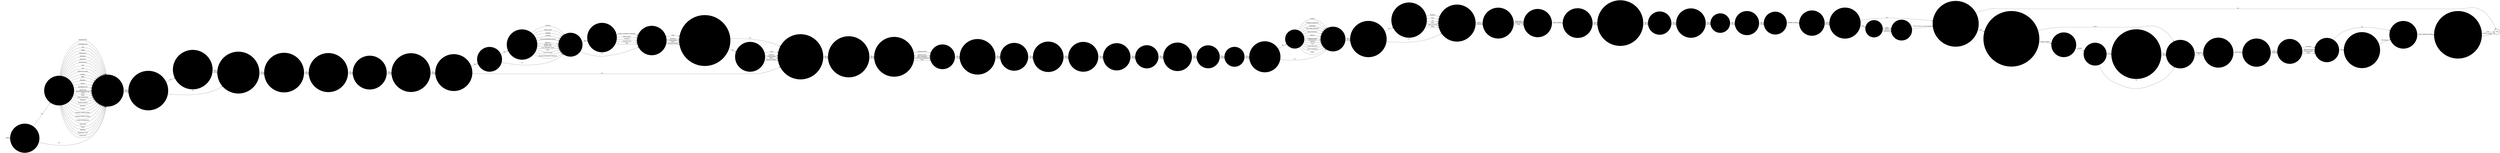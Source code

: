 digraph OLD_ROOF_CLIMB {  rankdir=LR;
  node [shape = circle];
  START_NODE [label="", shape=none];
  START_NODE -> 44417 [label = "start"];
  END_NODE [label="END", shape="doublecircle"];
  44145 [label = "Was this a full or partial shut down?", style="filled", color="#DDD"];
  44145 -> 44806 [label = "Full", style="filled", color="#DDD"];
  44145 -> 44806 [label = "Partial", style="filled", color="#DDD"];
  44150 [label = "Estimated cost of damage", style="filled", color="#DDD"];
  44150 -> 45127 [label = "Enter amount in pound sterling", style="filled", color="#DDD"];
  44151 [label = "Were any injuries received during this incident?", style="filled", color="#DDD"];
  44151 -> 44518 [label = "Yes", style="filled", color="#DDD"];
  44151 -> 44842 [label = "No", style="filled", color="#DDD"];
  44175 [label = "Who was detained in outside hospital?", style="filled", color="#DDD"];
  44175 -> 44842 [label = "Staff", style="filled", color="#DDD"];
  44175 -> 44842 [label = "Prisoners", style="filled", color="#DDD"];
  44175 -> 44842 [label = "Civilian grades", style="filled", color="#DDD"];
  44175 -> 44842 [label = "Police", style="filled", color="#DDD"];
  44175 -> 44842 [label = "External civilians", style="filled", color="#DDD"];
  44177 [label = "When was the system re-activated?", style="filled", color="#DDD"];
  44177 -> 44328 [label = "Enter comment and date", style="filled", color="#DDD"];
  44183 [label = "Duration of incident in hours", style="filled", color="#DDD"];
  44183 -> 44639 [label = "Number of hours", style="filled", color="#DDD"];
  44196 [label = "Was there an apparent reason for the incident?", style="filled", color="#DDD"];
  44196 -> 44337 [label = "Yes", style="filled", color="#DDD"];
  44196 -> 45128 [label = "No", style="filled", color="#DDD"];
  44273 [label = "Are any staff on sick leave as a result of this incident?", style="filled", color="#DDD"];
  44273 -> 44487 [label = "Yes", style="filled", color="#DDD"];
  44273 -> 44487 [label = "No", style="filled", color="#DDD"];
  44289 [label = "Was the keyword requested?", style="filled", color="#DDD"];
  44289 -> 44767 [label = "Yes", style="filled", color="#DDD"];
  44289 -> 45163 [label = "No", style="filled", color="#DDD"];
  44328 [label = "Was the system re-activated locally or by the service supplier?", style="filled", color="#DDD"];
  44328 -> END_NODE [label = "Local", style="filled", color="#DDD"];
  44328 -> END_NODE [label = "Service supplier", style="filled", color="#DDD"];
  44334 [label = "Was damage caused to prison property?", style="filled", color="#DDD"];
  44334 -> 45098 [label = "Yes", style="filled", color="#DDD"];
  44334 -> 45127 [label = "No", style="filled", color="#DDD"];
  44337 [label = "Describe the apparent reason for the incident", style="filled", color="#DDD"];
  44337 -> 45128 [label = "Facilities", style="filled", color="#DDD"];
  44337 -> 45128 [label = "Food", style="filled", color="#DDD"];
  44337 -> 45128 [label = "Pay", style="filled", color="#DDD"];
  44337 -> 45128 [label = "Visits", style="filled", color="#DDD"];
  44337 -> 45128 [label = "Time out of cell", style="filled", color="#DDD"];
  44337 -> 45128 [label = "Other", style="filled", color="#DDD"];
  44359 [label = "Is there any media interest in this incident?", style="filled", color="#DDD"];
  44359 -> 44375 [label = "Yes", style="filled", color="#DDD"];
  44359 -> 44375 [label = "No", style="filled", color="#DDD"];
  44374 [label = "Was the ambulance service present?", style="filled", color="#DDD"];
  44374 -> 44536 [label = "Yes", style="filled", color="#DDD"];
  44374 -> 44536 [label = "No", style="filled", color="#DDD"];
  44375 [label = "Has the prison service press office been informed?", style="filled", color="#DDD"];
  44375 -> 44151 [label = "Yes", style="filled", color="#DDD"];
  44375 -> 44151 [label = "No", style="filled", color="#DDD"];
  44394 [label = "Which minor injuries were sustained?", style="filled", color="#DDD"];
  44394 -> 44462 [label = "Grazes, scratches or abrasions", style="filled", color="#DDD"];
  44394 -> 44462 [label = "Minor bruises", style="filled", color="#DDD"];
  44394 -> 44462 [label = "Swellings", style="filled", color="#DDD"];
  44394 -> 44462 [label = "Superficial cuts", style="filled", color="#DDD"];
  44394 -> 44462 [label = "Other", style="filled", color="#DDD"];
  44417 [label = "Is the location of the incident known?", style="filled", color="#DDD"];
  44417 -> 44927 [label = "Yes", style="filled", color="#DDD"];
  44417 -> 44596 [label = "No", style="filled", color="#DDD"];
  44422 [label = "Is the incident the subject of a police investigation?", style="filled", color="#DDD"];
  44422 -> 44853 [label = "Yes", style="filled", color="#DDD"];
  44422 -> 44804 [label = "No", style="filled", color="#DDD"];
  44462 [label = "Enter description of person(s) injured", style="filled", color="#DDD"];
  44462 -> 44533 [label = "Staff", style="filled", color="#DDD"];
  44462 -> 44533 [label = "Prisoners", style="filled", color="#DDD"];
  44462 -> 44533 [label = "Civilian grades", style="filled", color="#DDD"];
  44462 -> 44533 [label = "Police", style="filled", color="#DDD"];
  44462 -> 44533 [label = "External civilians", style="filled", color="#DDD"];
  44465 [label = "Is any member of staff facing disciplinary charges?", style="filled", color="#DDD"];
  44465 -> 44359 [label = "Yes", style="filled", color="#DDD"];
  44465 -> 44359 [label = "No", style="filled", color="#DDD"];
  44469 [label = "Were works services staff present?", style="filled", color="#DDD"];
  44469 -> 44625 [label = "Yes", style="filled", color="#DDD"];
  44469 -> 44625 [label = "No", style="filled", color="#DDD"];
  44475 [label = "Were extendable batons used?", style="filled", color="#DDD"];
  44475 -> 44183 [label = "Yes", style="filled", color="#DDD"];
  44475 -> 44183 [label = "No", style="filled", color="#DDD"];
  44487 [label = "Describe method of gaining access to area at height", style="filled", color="#DDD"];
  44487 -> 44986 [label = "External access", style="filled", color="#DDD"];
  44487 -> 44986 [label = "Internal access", style="filled", color="#DDD"];
  44487 -> 44986 [label = "Works equipment", style="filled", color="#DDD"];
  44487 -> 44986 [label = "Contractors equipment", style="filled", color="#DDD"];
  44487 -> 44986 [label = "Other", style="filled", color="#DDD"];
  44518 [label = "Was a serious injury sustained?", style="filled", color="#DDD"];
  44518 -> 45155 [label = "Yes", style="filled", color="#DDD"];
  44518 -> 45175 [label = "No", style="filled", color="#DDD"];
  44533 [label = "Did injuries result in detention in outside hospital as an in-patient?", style="filled", color="#DDD"];
  44533 -> 44175 [label = "Yes", style="filled", color="#DDD"];
  44533 -> 44842 [label = "No", style="filled", color="#DDD"];
  44536 [label = "Was the fire service present?", style="filled", color="#DDD"];
  44536 -> 44797 [label = "Yes", style="filled", color="#DDD"];
  44536 -> 44797 [label = "No", style="filled", color="#DDD"];
  44553 [label = "Is the incident subject to a governor's adjudication?", style="filled", color="#DDD"];
  44553 -> 44465 [label = "Yes", style="filled", color="#DDD"];
  44553 -> 44465 [label = "No", style="filled", color="#DDD"];
  44580 [label = "Were health care centre staff present?", style="filled", color="#DDD"];
  44580 -> 44469 [label = "Yes", style="filled", color="#DDD"];
  44580 -> 44469 [label = "No", style="filled", color="#DDD"];
  44596 [label = "Were the police informed of the incident?", style="filled", color="#DDD"];
  44596 -> 44422 [label = "Yes", style="filled", color="#DDD"];
  44596 -> 44422 [label = "No", style="filled", color="#DDD"];
  44610 [label = "Were water hoses used?", style="filled", color="#DDD"];
  44610 -> 44475 [label = "Yes", style="filled", color="#DDD"];
  44610 -> 44475 [label = "No", style="filled", color="#DDD"];
  44625 [label = "Were IMB members present?", style="filled", color="#DDD"];
  44625 -> 44374 [label = "Yes", style="filled", color="#DDD"];
  44625 -> 44374 [label = "No", style="filled", color="#DDD"];
  44630 [label = "Have the ring leaders been entered on inmate involvement?", style="filled", color="#DDD"];
  44630 -> 44756 [label = "Yes", style="filled", color="#DDD"];
  44630 -> 44756 [label = "No", style="filled", color="#DDD"];
  44639 [label = "Was the incident in public view?", style="filled", color="#DDD"];
  44639 -> 44334 [label = "Yes", style="filled", color="#DDD"];
  44639 -> 44334 [label = "No", style="filled", color="#DDD"];
  44660 [label = "How many prisoners were involved?", style="filled", color="#DDD"];
  44660 -> 44889 [label = "Enter number", style="filled", color="#DDD"];
  44687 [label = "Describe weapons used", style="filled", color="#DDD"];
  44687 -> 44725 [label = "Firearm", style="filled", color="#DDD"];
  44687 -> 44725 [label = "Chemical incapacitant", style="filled", color="#DDD"];
  44687 -> 44725 [label = "Knife/blade", style="filled", color="#DDD"];
  44687 -> 44725 [label = "Other sharp instrument", style="filled", color="#DDD"];
  44687 -> 44725 [label = "Blunt instrument", style="filled", color="#DDD"];
  44687 -> 44725 [label = "Ligature", style="filled", color="#DDD"];
  44687 -> 44725 [label = "Dangerous liquid", style="filled", color="#DDD"];
  44687 -> 44725 [label = "Excreta/urine", style="filled", color="#DDD"];
  44687 -> 44725 [label = "Spitting", style="filled", color="#DDD"];
  44687 -> 44725 [label = "Food", style="filled", color="#DDD"];
  44687 -> 44725 [label = "Thrown furniture", style="filled", color="#DDD"];
  44687 -> 44725 [label = "Thrown equipment", style="filled", color="#DDD"];
  44687 -> 44725 [label = "Other", style="filled", color="#DDD"];
  44710 [label = "Was control and restraints employed?", style="filled", color="#DDD"];
  44710 -> 44610 [label = "Yes", style="filled", color="#DDD"];
  44710 -> 44610 [label = "No", style="filled", color="#DDD"];
  44714 [label = "Quote the Vantive case number", style="filled", color="#DDD"];
  44714 -> 44289 [label = "Number", style="filled", color="#DDD"];
  44725 [label = "Was any evacuation necessary?", style="filled", color="#DDD"];
  44725 -> 44196 [label = "Yes", style="filled", color="#DDD"];
  44725 -> 44196 [label = "No", style="filled", color="#DDD"];
  44756 [label = "Was operation Tornado used?", style="filled", color="#DDD"];
  44756 -> 44710 [label = "Yes", style="filled", color="#DDD"];
  44756 -> 44710 [label = "No", style="filled", color="#DDD"];
  44767 [label = "Has the service supplier been notified of a replacement keyword?", style="filled", color="#DDD"];
  44767 -> 45163 [label = "Yes", style="filled", color="#DDD"];
  44767 -> 45163 [label = "No", style="filled", color="#DDD"];
  44780 [label = "Describe how the incident was resolved", style="filled", color="#DDD"];
  44780 -> 44660 [label = "Negotiation", style="filled", color="#DDD"];
  44780 -> 44660 [label = "Intervention", style="filled", color="#DDD"];
  44780 -> 44660 [label = "Other", style="filled", color="#DDD"];
  44797 [label = "Were the police present?", style="filled", color="#DDD"];
  44797 -> 44873 [label = "Yes", style="filled", color="#DDD"];
  44797 -> 44873 [label = "No", style="filled", color="#DDD"];
  44804 [label = "Is the incident the subject of an internal investigation?", style="filled", color="#DDD"];
  44804 -> 44553 [label = "Yes", style="filled", color="#DDD"];
  44804 -> 44553 [label = "No", style="filled", color="#DDD"];
  44806 [label = "Who authorised the shut down?", style="filled", color="#DDD"];
  44806 -> 44825 [label = "Governor", style="filled", color="#DDD"];
  44806 -> 44825 [label = "Deputy governor", style="filled", color="#DDD"];
  44806 -> 44825 [label = "Duty governor", style="filled", color="#DDD"];
  44806 -> 44825 [label = "Other", style="filled", color="#DDD"];
  44815 [label = "Were trained negotiators deployed?", style="filled", color="#DDD"];
  44815 -> 44951 [label = "Yes", style="filled", color="#DDD"];
  44815 -> 44951 [label = "No", style="filled", color="#DDD"];
  44825 [label = "Was the system compromised?", style="filled", color="#DDD"];
  44825 -> 44847 [label = "Yes", style="filled", color="#DDD"];
  44825 -> 44177 [label = "No", style="filled", color="#DDD"];
  44842 [label = "Are there any staff now off duty as a result of this incident?", style="filled", color="#DDD"];
  44842 -> 44273 [label = "Yes", style="filled", color="#DDD"];
  44842 -> 44273 [label = "No", style="filled", color="#DDD"];
  44847 [label = "Describe what was compromised and by whom", style="filled", color="#DDD"];
  44847 -> 44177 [label = "Description", style="filled", color="#DDD"];
  44853 [label = "Has any prosecution taken place or is any pending?", style="filled", color="#DDD"];
  44853 -> 44804 [label = "Yes", style="filled", color="#DDD"];
  44853 -> 44804 [label = "No", style="filled", color="#DDD"];
  44873 [label = "Were weapons used by the perpetrator?", style="filled", color="#DDD"];
  44873 -> 44687 [label = "Yes", style="filled", color="#DDD"];
  44873 -> 44725 [label = "No", style="filled", color="#DDD"];
  44889 [label = "Have the ring leaders been identified?", style="filled", color="#DDD"];
  44889 -> 44630 [label = "Yes", style="filled", color="#DDD"];
  44889 -> 44630 [label = "No", style="filled", color="#DDD"];
  44892 [label = "Was the emergency response vehicle present?", style="filled", color="#DDD"];
  44892 -> 44815 [label = "Yes", style="filled", color="#DDD"];
  44892 -> 44815 [label = "No", style="filled", color="#DDD"];
  44927 [label = "What was the location of the incident?", style="filled", color="#DDD"];
  44927 -> 44596 [label = "Administration", style="filled", color="#DDD"];
  44927 -> 44596 [label = "Association area", style="filled", color="#DDD"];
  44927 -> 44596 [label = "Cell", style="filled", color="#DDD"];
  44927 -> 44596 [label = "Chapel", style="filled", color="#DDD"];
  44927 -> 44596 [label = "Dining room", style="filled", color="#DDD"];
  44927 -> 44596 [label = "Dormitory", style="filled", color="#DDD"];
  44927 -> 44596 [label = "Education", style="filled", color="#DDD"];
  44927 -> 44596 [label = "Exercise yard", style="filled", color="#DDD"];
  44927 -> 44596 [label = "Gate", style="filled", color="#DDD"];
  44927 -> 44596 [label = "Gym", style="filled", color="#DDD"];
  44927 -> 44596 [label = "Health care centre", style="filled", color="#DDD"];
  44927 -> 44596 [label = "Kitchen", style="filled", color="#DDD"];
  44927 -> 44596 [label = "Office", style="filled", color="#DDD"];
  44927 -> 44596 [label = "Reception", style="filled", color="#DDD"];
  44927 -> 44596 [label = "Recess", style="filled", color="#DDD"];
  44927 -> 44596 [label = "Segregation unit", style="filled", color="#DDD"];
  44927 -> 44596 [label = "Special unit", style="filled", color="#DDD"];
  44927 -> 44596 [label = "Showers/changing room", style="filled", color="#DDD"];
  44927 -> 44596 [label = "Visits", style="filled", color="#DDD"];
  44927 -> 44596 [label = "Wing", style="filled", color="#DDD"];
  44927 -> 44596 [label = "Works department", style="filled", color="#DDD"];
  44927 -> 44596 [label = "Workshop", style="filled", color="#DDD"];
  44927 -> 44596 [label = "Within perimeter", style="filled", color="#DDD"];
  44927 -> 44596 [label = "Elsewhere", style="filled", color="#DDD"];
  44927 -> 44596 [label = "Funeral", style="filled", color="#DDD"];
  44927 -> 44596 [label = "Hospital outside (patient)", style="filled", color="#DDD"];
  44927 -> 44596 [label = "Hospital outside (visiting)", style="filled", color="#DDD"];
  44927 -> 44596 [label = "Outside working party", style="filled", color="#DDD"];
  44927 -> 44596 [label = "Sports field", style="filled", color="#DDD"];
  44927 -> 44596 [label = "Vehicle", style="filled", color="#DDD"];
  44927 -> 44596 [label = "Weddings", style="filled", color="#DDD"];
  44927 -> 44596 [label = "Magistrates court", style="filled", color="#DDD"];
  44927 -> 44596 [label = "Crown court", style="filled", color="#DDD"];
  44951 [label = "Was an incident liaison officer present?", style="filled", color="#DDD"];
  44951 -> 44580 [label = "Yes", style="filled", color="#DDD"];
  44951 -> 44580 [label = "No", style="filled", color="#DDD"];
  44985 [label = "Was the telephone/it system shut down locally or by the service supplier?", style="filled", color="#DDD"];
  44985 -> 45163 [label = "Local", style="filled", color="#DDD"];
  44985 -> 44714 [label = "Service supplier", style="filled", color="#DDD"];
  44986 [label = "Was a CANDR advisor present?", style="filled", color="#DDD"];
  44986 -> 44892 [label = "Yes", style="filled", color="#DDD"];
  44986 -> 44892 [label = "No", style="filled", color="#DDD"];
  45028 [label = "What time was the system shut down?", style="filled", color="#DDD"];
  45028 -> 44145 [label = "Enter time", style="filled", color="#DDD"];
  45098 [label = "Describe the damage", style="filled", color="#DDD"];
  45098 -> 44150 [label = "Minor", style="filled", color="#DDD"];
  45098 -> 44150 [label = "Serious", style="filled", color="#DDD"];
  45098 -> 44150 [label = "Extensive", style="filled", color="#DDD"];
  45127 [label = "Was the telephone/it system shut down during the incident?", style="filled", color="#DDD"];
  45127 -> 44985 [label = "Yes", style="filled", color="#DDD"];
  45127 -> END_NODE [label = "No", style="filled", color="#DDD"];
  45128 [label = "Describe the incident as either active or passive", style="filled", color="#DDD"];
  45128 -> 44780 [label = "Active", style="filled", color="#DDD"];
  45128 -> 44780 [label = "Passive", style="filled", color="#DDD"];
  45155 [label = "Which serious injuries were sustained?", style="filled", color="#DDD"];
  45155 -> 45175 [label = "Fracture", style="filled", color="#DDD"];
  45155 -> 45175 [label = "Scald or burn", style="filled", color="#DDD"];
  45155 -> 45175 [label = "Stabbing", style="filled", color="#DDD"];
  45155 -> 45175 [label = "Crushing", style="filled", color="#DDD"];
  45155 -> 45175 [label = "Extensive/multiple bruising", style="filled", color="#DDD"];
  45155 -> 45175 [label = "Black eye", style="filled", color="#DDD"];
  45155 -> 45175 [label = "Broken nose", style="filled", color="#DDD"];
  45155 -> 45175 [label = "Broken teeth", style="filled", color="#DDD"];
  45155 -> 45175 [label = "Cuts requiring sutures", style="filled", color="#DDD"];
  45155 -> 45175 [label = "Bites", style="filled", color="#DDD"];
  45155 -> 45175 [label = "Gun shot wound", style="filled", color="#DDD"];
  45155 -> 45175 [label = "Temporary/permanent blindness", style="filled", color="#DDD"];
  45163 [label = "Indicate the nature of the shut down", style="filled", color="#DDD"];
  45163 -> 45028 [label = "Telephony", style="filled", color="#DDD"];
  45163 -> 45028 [label = "IT", style="filled", color="#DDD"];
  45175 [label = "Was a minor injury sustained?", style="filled", color="#DDD"];
  45175 -> 44394 [label = "Yes", style="filled", color="#DDD"];
  45175 -> 44462 [label = "No", style="filled", color="#DDD"];
}

